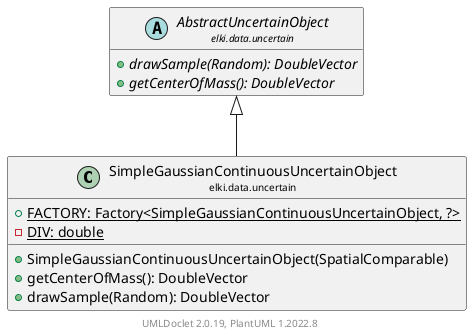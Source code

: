 @startuml
    remove .*\.(Instance|Par|Parameterizer|Factory)$
    set namespaceSeparator none
    hide empty fields
    hide empty methods

    class "<size:14>SimpleGaussianContinuousUncertainObject\n<size:10>elki.data.uncertain" as elki.data.uncertain.SimpleGaussianContinuousUncertainObject [[SimpleGaussianContinuousUncertainObject.html]] {
        {static} +FACTORY: Factory<SimpleGaussianContinuousUncertainObject, ?>
        {static} -DIV: double
        +SimpleGaussianContinuousUncertainObject(SpatialComparable)
        +getCenterOfMass(): DoubleVector
        +drawSample(Random): DoubleVector
    }

    abstract class "<size:14>AbstractUncertainObject\n<size:10>elki.data.uncertain" as elki.data.uncertain.AbstractUncertainObject [[AbstractUncertainObject.html]] {
        {abstract} +drawSample(Random): DoubleVector
        {abstract} +getCenterOfMass(): DoubleVector
    }
    class "<size:14>SimpleGaussianContinuousUncertainObject.Factory\n<size:10>elki.data.uncertain" as elki.data.uncertain.SimpleGaussianContinuousUncertainObject.Factory [[SimpleGaussianContinuousUncertainObject.Factory.html]]

    elki.data.uncertain.AbstractUncertainObject <|-- elki.data.uncertain.SimpleGaussianContinuousUncertainObject
    elki.data.uncertain.SimpleGaussianContinuousUncertainObject +-- elki.data.uncertain.SimpleGaussianContinuousUncertainObject.Factory

    center footer UMLDoclet 2.0.19, PlantUML 1.2022.8
@enduml

